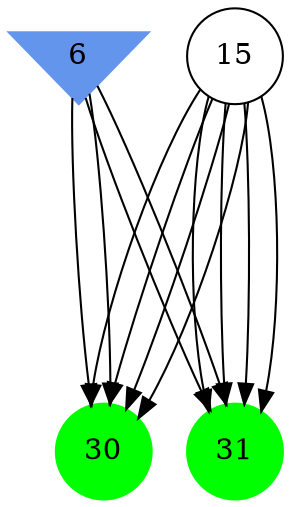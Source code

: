 digraph brain {
	ranksep=2.0;
	6 [shape=invtriangle,style=filled,color=cornflowerblue];
	15 [shape=circle,color=black];
	30 [shape=circle,style=filled,color=green];
	31 [shape=circle,style=filled,color=green];
	6	->	31;
	6	->	30;
	15	->	31;
	15	->	30;
	15	->	31;
	15	->	30;
	6	->	31;
	6	->	30;
	15	->	31;
	15	->	30;
	15	->	31;
	15	->	30;
	{ rank=same; 6; }
	{ rank=same; 15; }
	{ rank=same; 30; 31; }
}
